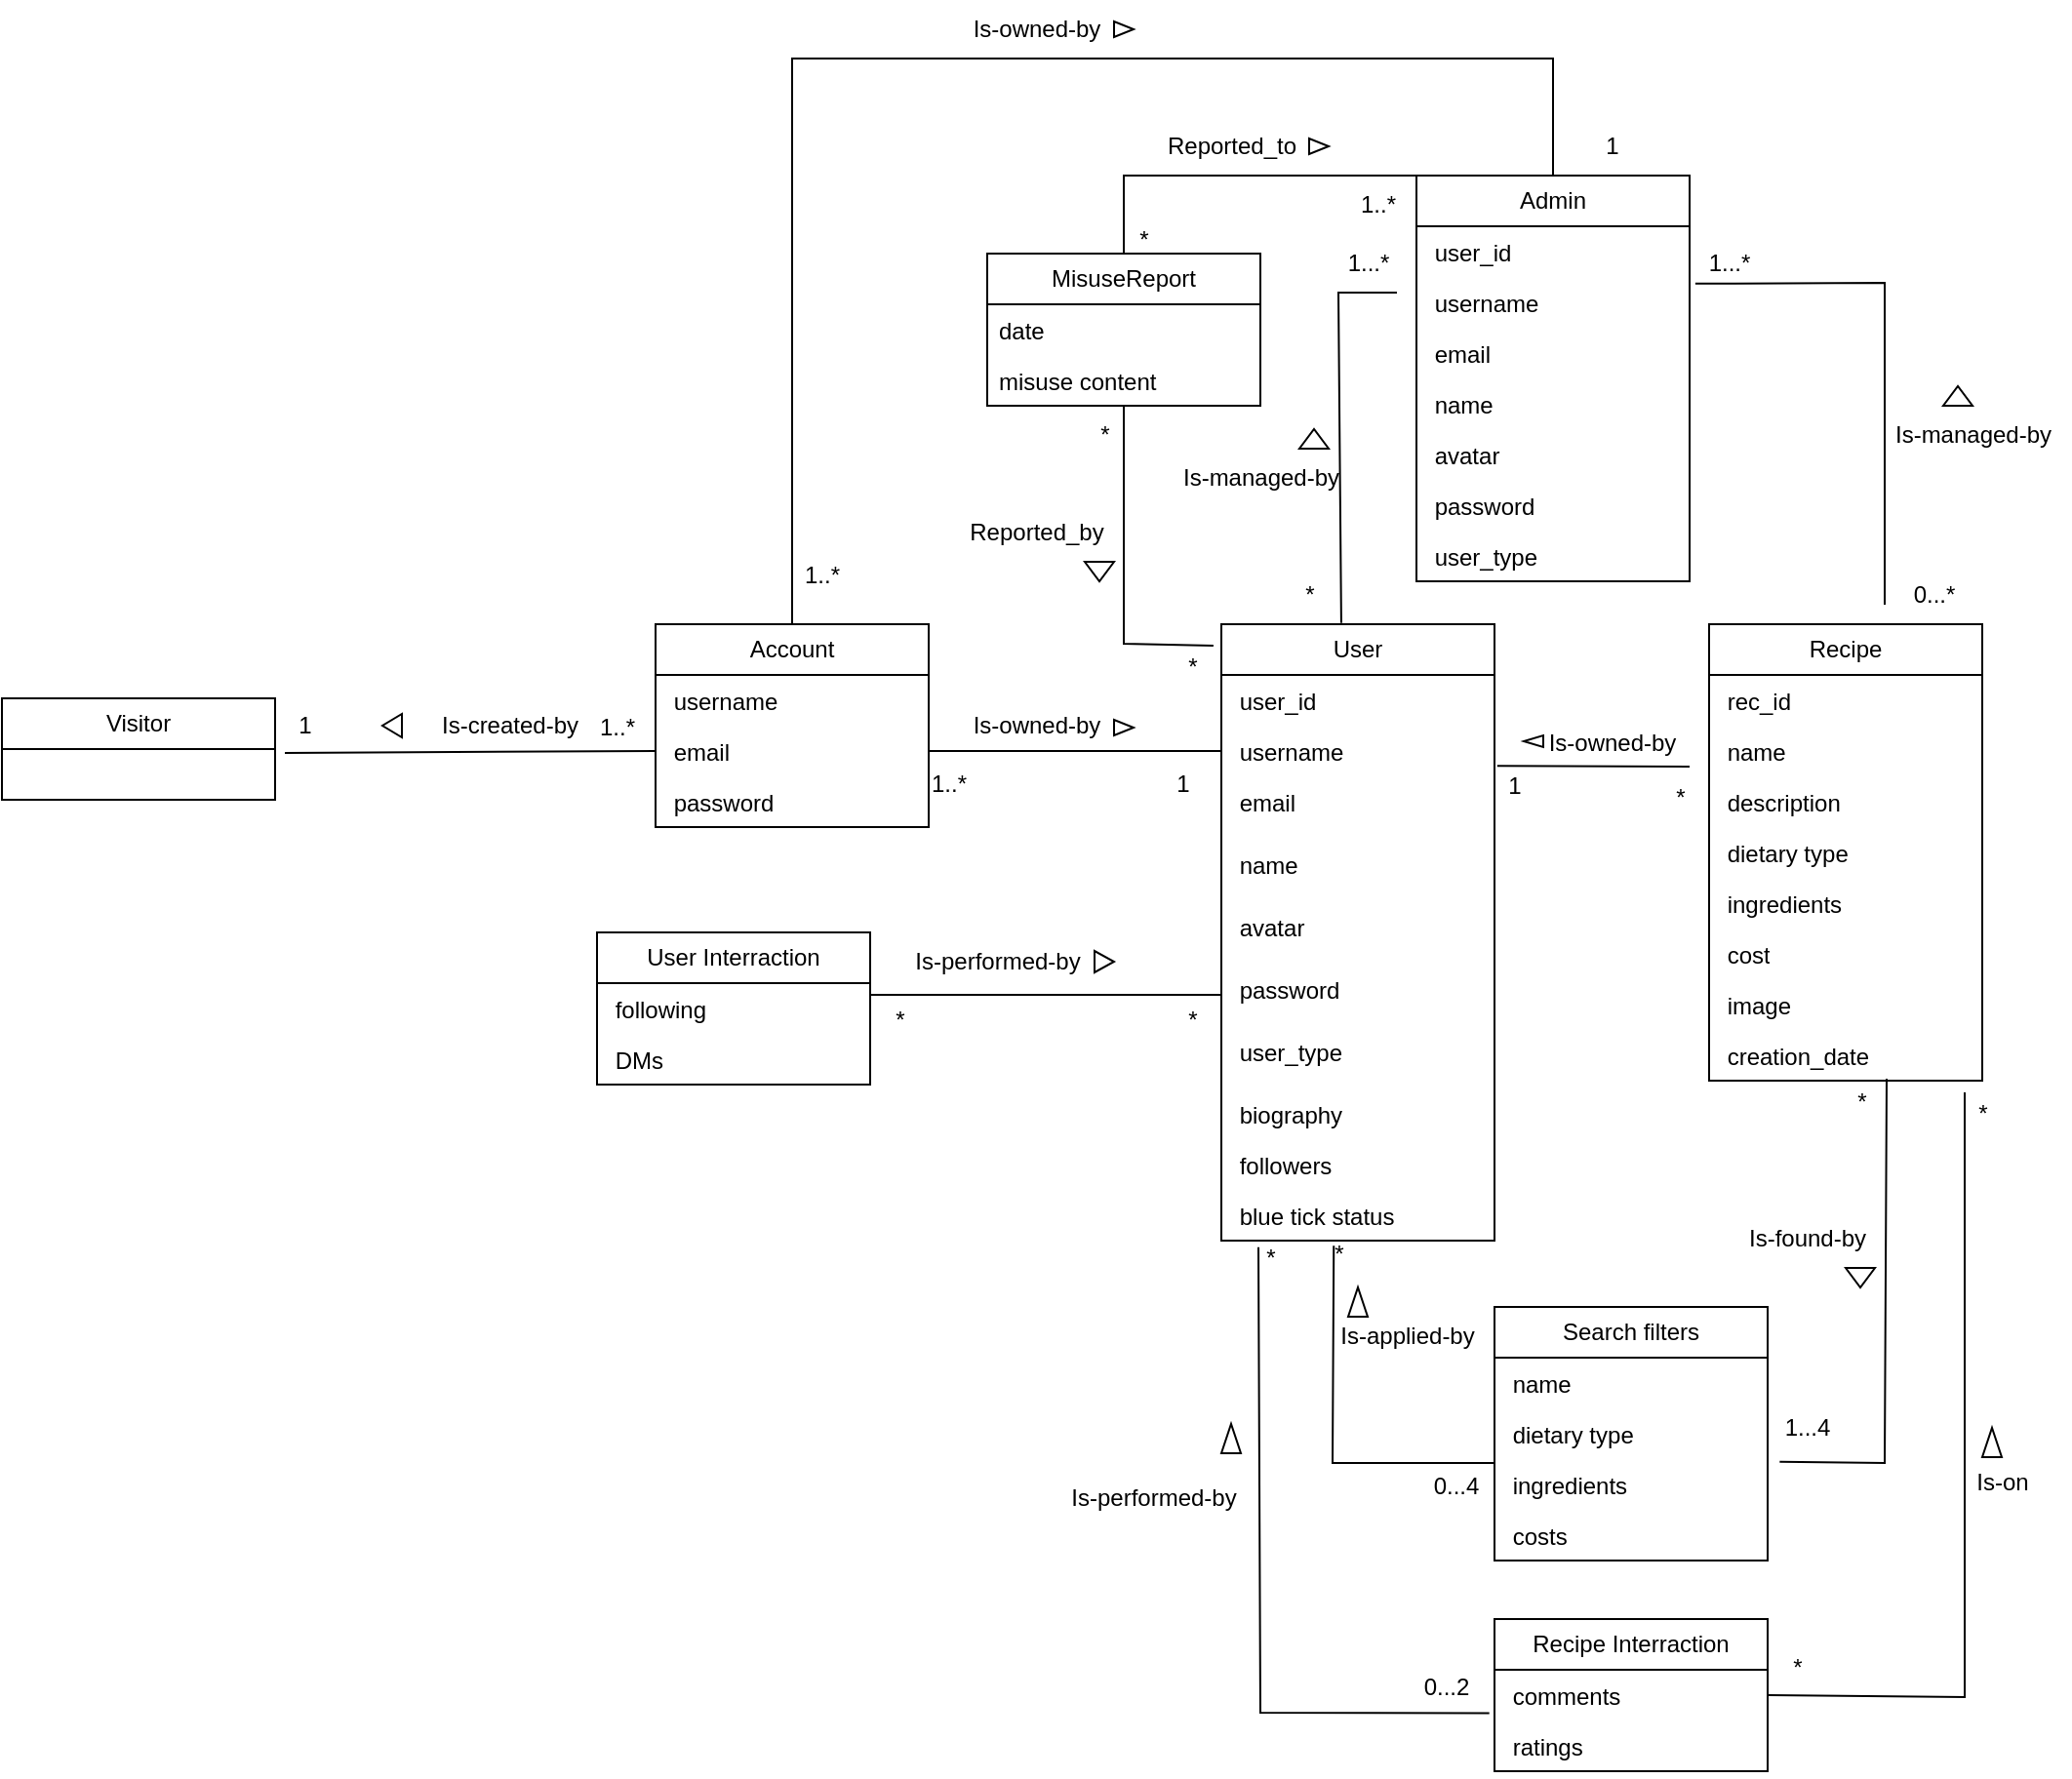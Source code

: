 <mxfile version="22.1.11" type="google">
  <diagram name="Sayfa -1" id="hyLO2DmeNDRgx9ey1IWl">
    <mxGraphModel grid="1" page="1" gridSize="10" guides="1" tooltips="1" connect="1" arrows="1" fold="1" pageScale="1" pageWidth="827" pageHeight="1169" math="0" shadow="0">
      <root>
        <mxCell id="0" />
        <mxCell id="1" parent="0" />
        <mxCell id="w-RUWUxg6B33_gkkQk5O-5" value="Admin" style="swimlane;fontStyle=0;childLayout=stackLayout;horizontal=1;startSize=26;fillColor=none;horizontalStack=0;resizeParent=1;resizeParentMax=0;resizeLast=0;collapsible=1;marginBottom=0;whiteSpace=wrap;html=1;" vertex="1" parent="1">
          <mxGeometry x="280" y="-140" width="140" height="208" as="geometry" />
        </mxCell>
        <mxCell id="w-RUWUxg6B33_gkkQk5O-6" value="&amp;nbsp;user_id" style="text;strokeColor=none;fillColor=none;align=left;verticalAlign=top;spacingLeft=4;spacingRight=4;overflow=hidden;rotatable=0;points=[[0,0.5],[1,0.5]];portConstraint=eastwest;whiteSpace=wrap;html=1;" vertex="1" parent="w-RUWUxg6B33_gkkQk5O-5">
          <mxGeometry y="26" width="140" height="26" as="geometry" />
        </mxCell>
        <mxCell id="w-RUWUxg6B33_gkkQk5O-7" value="&amp;nbsp;username" style="text;strokeColor=none;fillColor=none;align=left;verticalAlign=top;spacingLeft=4;spacingRight=4;overflow=hidden;rotatable=0;points=[[0,0.5],[1,0.5]];portConstraint=eastwest;whiteSpace=wrap;html=1;" vertex="1" parent="w-RUWUxg6B33_gkkQk5O-5">
          <mxGeometry y="52" width="140" height="26" as="geometry" />
        </mxCell>
        <mxCell id="w-RUWUxg6B33_gkkQk5O-8" value="&amp;nbsp;email" style="text;strokeColor=none;fillColor=none;align=left;verticalAlign=top;spacingLeft=4;spacingRight=4;overflow=hidden;rotatable=0;points=[[0,0.5],[1,0.5]];portConstraint=eastwest;whiteSpace=wrap;html=1;" vertex="1" parent="w-RUWUxg6B33_gkkQk5O-5">
          <mxGeometry y="78" width="140" height="26" as="geometry" />
        </mxCell>
        <mxCell id="w-RUWUxg6B33_gkkQk5O-103" value="&amp;nbsp;name" style="text;strokeColor=none;fillColor=none;align=left;verticalAlign=top;spacingLeft=4;spacingRight=4;overflow=hidden;rotatable=0;points=[[0,0.5],[1,0.5]];portConstraint=eastwest;whiteSpace=wrap;html=1;" vertex="1" parent="w-RUWUxg6B33_gkkQk5O-5">
          <mxGeometry y="104" width="140" height="26" as="geometry" />
        </mxCell>
        <mxCell id="w-RUWUxg6B33_gkkQk5O-104" value="&amp;nbsp;avatar" style="text;strokeColor=none;fillColor=none;align=left;verticalAlign=top;spacingLeft=4;spacingRight=4;overflow=hidden;rotatable=0;points=[[0,0.5],[1,0.5]];portConstraint=eastwest;whiteSpace=wrap;html=1;" vertex="1" parent="w-RUWUxg6B33_gkkQk5O-5">
          <mxGeometry y="130" width="140" height="26" as="geometry" />
        </mxCell>
        <mxCell id="w-RUWUxg6B33_gkkQk5O-105" value="&amp;nbsp;password" style="text;strokeColor=none;fillColor=none;align=left;verticalAlign=top;spacingLeft=4;spacingRight=4;overflow=hidden;rotatable=0;points=[[0,0.5],[1,0.5]];portConstraint=eastwest;whiteSpace=wrap;html=1;" vertex="1" parent="w-RUWUxg6B33_gkkQk5O-5">
          <mxGeometry y="156" width="140" height="26" as="geometry" />
        </mxCell>
        <mxCell id="w-RUWUxg6B33_gkkQk5O-106" value="&amp;nbsp;user_type" style="text;strokeColor=none;fillColor=none;align=left;verticalAlign=top;spacingLeft=4;spacingRight=4;overflow=hidden;rotatable=0;points=[[0,0.5],[1,0.5]];portConstraint=eastwest;whiteSpace=wrap;html=1;" vertex="1" parent="w-RUWUxg6B33_gkkQk5O-5">
          <mxGeometry y="182" width="140" height="26" as="geometry" />
        </mxCell>
        <mxCell id="w-RUWUxg6B33_gkkQk5O-12" value="Recipe" style="swimlane;fontStyle=0;childLayout=stackLayout;horizontal=1;startSize=26;fillColor=none;horizontalStack=0;resizeParent=1;resizeParentMax=0;resizeLast=0;collapsible=1;marginBottom=0;whiteSpace=wrap;html=1;" vertex="1" parent="1">
          <mxGeometry x="430" y="90" width="140" height="234" as="geometry" />
        </mxCell>
        <mxCell id="w-RUWUxg6B33_gkkQk5O-13" value="&amp;nbsp;rec_id" style="text;strokeColor=none;fillColor=none;align=left;verticalAlign=top;spacingLeft=4;spacingRight=4;overflow=hidden;rotatable=0;points=[[0,0.5],[1,0.5]];portConstraint=eastwest;whiteSpace=wrap;html=1;" vertex="1" parent="w-RUWUxg6B33_gkkQk5O-12">
          <mxGeometry y="26" width="140" height="26" as="geometry" />
        </mxCell>
        <mxCell id="w-RUWUxg6B33_gkkQk5O-15" value="&amp;nbsp;name" style="text;strokeColor=none;fillColor=none;align=left;verticalAlign=top;spacingLeft=4;spacingRight=4;overflow=hidden;rotatable=0;points=[[0,0.5],[1,0.5]];portConstraint=eastwest;whiteSpace=wrap;html=1;" vertex="1" parent="w-RUWUxg6B33_gkkQk5O-12">
          <mxGeometry y="52" width="140" height="26" as="geometry" />
        </mxCell>
        <mxCell id="w-RUWUxg6B33_gkkQk5O-97" value="&amp;nbsp;description" style="text;strokeColor=none;fillColor=none;align=left;verticalAlign=top;spacingLeft=4;spacingRight=4;overflow=hidden;rotatable=0;points=[[0,0.5],[1,0.5]];portConstraint=eastwest;whiteSpace=wrap;html=1;" vertex="1" parent="w-RUWUxg6B33_gkkQk5O-12">
          <mxGeometry y="78" width="140" height="26" as="geometry" />
        </mxCell>
        <mxCell id="w-RUWUxg6B33_gkkQk5O-98" value="&amp;nbsp;dietary type" style="text;strokeColor=none;fillColor=none;align=left;verticalAlign=top;spacingLeft=4;spacingRight=4;overflow=hidden;rotatable=0;points=[[0,0.5],[1,0.5]];portConstraint=eastwest;whiteSpace=wrap;html=1;" vertex="1" parent="w-RUWUxg6B33_gkkQk5O-12">
          <mxGeometry y="104" width="140" height="26" as="geometry" />
        </mxCell>
        <mxCell id="w-RUWUxg6B33_gkkQk5O-99" value="&amp;nbsp;ingredients" style="text;strokeColor=none;fillColor=none;align=left;verticalAlign=top;spacingLeft=4;spacingRight=4;overflow=hidden;rotatable=0;points=[[0,0.5],[1,0.5]];portConstraint=eastwest;whiteSpace=wrap;html=1;" vertex="1" parent="w-RUWUxg6B33_gkkQk5O-12">
          <mxGeometry y="130" width="140" height="26" as="geometry" />
        </mxCell>
        <mxCell id="w-RUWUxg6B33_gkkQk5O-109" value="&amp;nbsp;cost" style="text;strokeColor=none;fillColor=none;align=left;verticalAlign=top;spacingLeft=4;spacingRight=4;overflow=hidden;rotatable=0;points=[[0,0.5],[1,0.5]];portConstraint=eastwest;whiteSpace=wrap;html=1;" vertex="1" parent="w-RUWUxg6B33_gkkQk5O-12">
          <mxGeometry y="156" width="140" height="26" as="geometry" />
        </mxCell>
        <mxCell id="w-RUWUxg6B33_gkkQk5O-195" value="&amp;nbsp;image" style="text;strokeColor=none;fillColor=none;align=left;verticalAlign=top;spacingLeft=4;spacingRight=4;overflow=hidden;rotatable=0;points=[[0,0.5],[1,0.5]];portConstraint=eastwest;whiteSpace=wrap;html=1;" vertex="1" parent="w-RUWUxg6B33_gkkQk5O-12">
          <mxGeometry y="182" width="140" height="26" as="geometry" />
        </mxCell>
        <mxCell id="w-RUWUxg6B33_gkkQk5O-196" value="&amp;nbsp;creation_date" style="text;strokeColor=none;fillColor=none;align=left;verticalAlign=top;spacingLeft=4;spacingRight=4;overflow=hidden;rotatable=0;points=[[0,0.5],[1,0.5]];portConstraint=eastwest;whiteSpace=wrap;html=1;" vertex="1" parent="w-RUWUxg6B33_gkkQk5O-12">
          <mxGeometry y="208" width="140" height="26" as="geometry" />
        </mxCell>
        <mxCell id="w-RUWUxg6B33_gkkQk5O-16" value="Account" style="swimlane;fontStyle=0;childLayout=stackLayout;horizontal=1;startSize=26;fillColor=none;horizontalStack=0;resizeParent=1;resizeParentMax=0;resizeLast=0;collapsible=1;marginBottom=0;whiteSpace=wrap;html=1;" vertex="1" parent="1">
          <mxGeometry x="-110" y="90" width="140" height="104" as="geometry" />
        </mxCell>
        <mxCell id="w-RUWUxg6B33_gkkQk5O-17" value="&amp;nbsp;username" style="text;strokeColor=none;fillColor=none;align=left;verticalAlign=top;spacingLeft=4;spacingRight=4;overflow=hidden;rotatable=0;points=[[0,0.5],[1,0.5]];portConstraint=eastwest;whiteSpace=wrap;html=1;" vertex="1" parent="w-RUWUxg6B33_gkkQk5O-16">
          <mxGeometry y="26" width="140" height="26" as="geometry" />
        </mxCell>
        <mxCell id="w-RUWUxg6B33_gkkQk5O-18" value="&amp;nbsp;email" style="text;strokeColor=none;fillColor=none;align=left;verticalAlign=top;spacingLeft=4;spacingRight=4;overflow=hidden;rotatable=0;points=[[0,0.5],[1,0.5]];portConstraint=eastwest;whiteSpace=wrap;html=1;" vertex="1" parent="w-RUWUxg6B33_gkkQk5O-16">
          <mxGeometry y="52" width="140" height="26" as="geometry" />
        </mxCell>
        <mxCell id="w-RUWUxg6B33_gkkQk5O-19" value="&amp;nbsp;password" style="text;strokeColor=none;fillColor=none;align=left;verticalAlign=top;spacingLeft=4;spacingRight=4;overflow=hidden;rotatable=0;points=[[0,0.5],[1,0.5]];portConstraint=eastwest;whiteSpace=wrap;html=1;" vertex="1" parent="w-RUWUxg6B33_gkkQk5O-16">
          <mxGeometry y="78" width="140" height="26" as="geometry" />
        </mxCell>
        <mxCell id="w-RUWUxg6B33_gkkQk5O-20" value="User" style="swimlane;fontStyle=0;childLayout=stackLayout;horizontal=1;startSize=26;fillColor=none;horizontalStack=0;resizeParent=1;resizeParentMax=0;resizeLast=0;collapsible=1;marginBottom=0;whiteSpace=wrap;html=1;" vertex="1" parent="1">
          <mxGeometry x="180" y="90" width="140" height="316" as="geometry" />
        </mxCell>
        <mxCell id="w-RUWUxg6B33_gkkQk5O-21" value="&amp;nbsp;user_id" style="text;strokeColor=none;fillColor=none;align=left;verticalAlign=top;spacingLeft=4;spacingRight=4;overflow=hidden;rotatable=0;points=[[0,0.5],[1,0.5]];portConstraint=eastwest;whiteSpace=wrap;html=1;" vertex="1" parent="w-RUWUxg6B33_gkkQk5O-20">
          <mxGeometry y="26" width="140" height="26" as="geometry" />
        </mxCell>
        <mxCell id="w-RUWUxg6B33_gkkQk5O-22" value="&amp;nbsp;username" style="text;strokeColor=none;fillColor=none;align=left;verticalAlign=top;spacingLeft=4;spacingRight=4;overflow=hidden;rotatable=0;points=[[0,0.5],[1,0.5]];portConstraint=eastwest;whiteSpace=wrap;html=1;" vertex="1" parent="w-RUWUxg6B33_gkkQk5O-20">
          <mxGeometry y="52" width="140" height="26" as="geometry" />
        </mxCell>
        <mxCell id="w-RUWUxg6B33_gkkQk5O-23" value="&amp;nbsp;email" style="text;strokeColor=none;fillColor=none;align=left;verticalAlign=top;spacingLeft=4;spacingRight=4;overflow=hidden;rotatable=0;points=[[0,0.5],[1,0.5]];portConstraint=eastwest;whiteSpace=wrap;html=1;" vertex="1" parent="w-RUWUxg6B33_gkkQk5O-20">
          <mxGeometry y="78" width="140" height="32" as="geometry" />
        </mxCell>
        <mxCell id="w-RUWUxg6B33_gkkQk5O-93" value="&amp;nbsp;name" style="text;strokeColor=none;fillColor=none;align=left;verticalAlign=top;spacingLeft=4;spacingRight=4;overflow=hidden;rotatable=0;points=[[0,0.5],[1,0.5]];portConstraint=eastwest;whiteSpace=wrap;html=1;" vertex="1" parent="w-RUWUxg6B33_gkkQk5O-20">
          <mxGeometry y="110" width="140" height="32" as="geometry" />
        </mxCell>
        <mxCell id="w-RUWUxg6B33_gkkQk5O-95" value="&amp;nbsp;avatar" style="text;strokeColor=none;fillColor=none;align=left;verticalAlign=top;spacingLeft=4;spacingRight=4;overflow=hidden;rotatable=0;points=[[0,0.5],[1,0.5]];portConstraint=eastwest;whiteSpace=wrap;html=1;" vertex="1" parent="w-RUWUxg6B33_gkkQk5O-20">
          <mxGeometry y="142" width="140" height="32" as="geometry" />
        </mxCell>
        <mxCell id="w-RUWUxg6B33_gkkQk5O-94" value="&amp;nbsp;password" style="text;strokeColor=none;fillColor=none;align=left;verticalAlign=top;spacingLeft=4;spacingRight=4;overflow=hidden;rotatable=0;points=[[0,0.5],[1,0.5]];portConstraint=eastwest;whiteSpace=wrap;html=1;" vertex="1" parent="w-RUWUxg6B33_gkkQk5O-20">
          <mxGeometry y="174" width="140" height="32" as="geometry" />
        </mxCell>
        <mxCell id="w-RUWUxg6B33_gkkQk5O-100" value="&amp;nbsp;user_type" style="text;strokeColor=none;fillColor=none;align=left;verticalAlign=top;spacingLeft=4;spacingRight=4;overflow=hidden;rotatable=0;points=[[0,0.5],[1,0.5]];portConstraint=eastwest;whiteSpace=wrap;html=1;" vertex="1" parent="w-RUWUxg6B33_gkkQk5O-20">
          <mxGeometry y="206" width="140" height="32" as="geometry" />
        </mxCell>
        <mxCell id="w-RUWUxg6B33_gkkQk5O-107" value="&amp;nbsp;biography" style="text;strokeColor=none;fillColor=none;align=left;verticalAlign=top;spacingLeft=4;spacingRight=4;overflow=hidden;rotatable=0;points=[[0,0.5],[1,0.5]];portConstraint=eastwest;whiteSpace=wrap;html=1;" vertex="1" parent="w-RUWUxg6B33_gkkQk5O-20">
          <mxGeometry y="238" width="140" height="26" as="geometry" />
        </mxCell>
        <mxCell id="w-RUWUxg6B33_gkkQk5O-108" value="&amp;nbsp;followers" style="text;strokeColor=none;fillColor=none;align=left;verticalAlign=top;spacingLeft=4;spacingRight=4;overflow=hidden;rotatable=0;points=[[0,0.5],[1,0.5]];portConstraint=eastwest;whiteSpace=wrap;html=1;" vertex="1" parent="w-RUWUxg6B33_gkkQk5O-20">
          <mxGeometry y="264" width="140" height="26" as="geometry" />
        </mxCell>
        <mxCell id="h_E9dW97iRScugKzDmn5-24" value="&amp;nbsp;blue tick status" style="text;strokeColor=none;fillColor=none;align=left;verticalAlign=top;spacingLeft=4;spacingRight=4;overflow=hidden;rotatable=0;points=[[0,0.5],[1,0.5]];portConstraint=eastwest;whiteSpace=wrap;html=1;" vertex="1" parent="w-RUWUxg6B33_gkkQk5O-20">
          <mxGeometry y="290" width="140" height="26" as="geometry" />
        </mxCell>
        <mxCell id="w-RUWUxg6B33_gkkQk5O-24" value="Visitor" style="swimlane;fontStyle=0;childLayout=stackLayout;horizontal=1;startSize=26;fillColor=none;horizontalStack=0;resizeParent=1;resizeParentMax=0;resizeLast=0;collapsible=1;marginBottom=0;whiteSpace=wrap;html=1;" vertex="1" parent="1">
          <mxGeometry x="-445" y="128" width="140" height="52" as="geometry" />
        </mxCell>
        <mxCell id="w-RUWUxg6B33_gkkQk5O-33" value="" style="endArrow=none;html=1;rounded=0;exitX=1;exitY=0.5;exitDx=0;exitDy=0;entryX=0;entryY=0.5;entryDx=0;entryDy=0;" edge="1" parent="1" target="w-RUWUxg6B33_gkkQk5O-18">
          <mxGeometry width="50" height="50" relative="1" as="geometry">
            <mxPoint x="-300" y="156" as="sourcePoint" />
            <mxPoint x="440" y="220" as="targetPoint" />
          </mxGeometry>
        </mxCell>
        <mxCell id="w-RUWUxg6B33_gkkQk5O-38" value="" style="endArrow=none;html=1;rounded=0;entryX=0.439;entryY=-0.002;entryDx=0;entryDy=0;entryPerimeter=0;" edge="1" parent="1" target="w-RUWUxg6B33_gkkQk5O-20">
          <mxGeometry width="50" height="50" relative="1" as="geometry">
            <mxPoint x="270" y="-80" as="sourcePoint" />
            <mxPoint x="440" y="100" as="targetPoint" />
            <Array as="points">
              <mxPoint x="240" y="-80" />
            </Array>
          </mxGeometry>
        </mxCell>
        <mxCell id="w-RUWUxg6B33_gkkQk5O-39" value="" style="endArrow=none;html=1;rounded=0;exitX=1.021;exitY=0.131;exitDx=0;exitDy=0;exitPerimeter=0;" edge="1" parent="1" source="w-RUWUxg6B33_gkkQk5O-7">
          <mxGeometry width="50" height="50" relative="1" as="geometry">
            <mxPoint x="390" y="150" as="sourcePoint" />
            <mxPoint x="520" y="80" as="targetPoint" />
            <Array as="points">
              <mxPoint x="520" y="-85" />
            </Array>
          </mxGeometry>
        </mxCell>
        <mxCell id="w-RUWUxg6B33_gkkQk5O-40" value="Is-managed-by" style="text;html=1;align=center;verticalAlign=middle;resizable=0;points=[];autosize=1;strokeColor=none;fillColor=none;" vertex="1" parent="1">
          <mxGeometry x="150" width="100" height="30" as="geometry" />
        </mxCell>
        <mxCell id="w-RUWUxg6B33_gkkQk5O-50" value="Is-created-by" style="text;html=1;align=center;verticalAlign=middle;resizable=0;points=[];autosize=1;strokeColor=none;fillColor=none;" vertex="1" parent="1">
          <mxGeometry x="-230" y="127" width="90" height="30" as="geometry" />
        </mxCell>
        <mxCell id="w-RUWUxg6B33_gkkQk5O-51" value="" style="endArrow=none;html=1;rounded=0;exitX=1;exitY=0.5;exitDx=0;exitDy=0;entryX=0;entryY=0.5;entryDx=0;entryDy=0;" edge="1" parent="1" source="w-RUWUxg6B33_gkkQk5O-18" target="w-RUWUxg6B33_gkkQk5O-22">
          <mxGeometry width="50" height="50" relative="1" as="geometry">
            <mxPoint x="110" y="150" as="sourcePoint" />
            <mxPoint x="160" y="100" as="targetPoint" />
          </mxGeometry>
        </mxCell>
        <mxCell id="w-RUWUxg6B33_gkkQk5O-84" value="" style="html=1;shadow=0;dashed=0;align=center;verticalAlign=middle;shape=mxgraph.arrows2.arrow;dy=0.6;dx=40;notch=0;" vertex="1" parent="1">
          <mxGeometry x="115" y="257.5" width="10" height="11" as="geometry" />
        </mxCell>
        <mxCell id="w-RUWUxg6B33_gkkQk5O-88" value="" style="endArrow=none;html=1;rounded=0;entryX=0.5;entryY=0;entryDx=0;entryDy=0;exitX=0.5;exitY=0;exitDx=0;exitDy=0;" edge="1" parent="1" source="w-RUWUxg6B33_gkkQk5O-16" target="w-RUWUxg6B33_gkkQk5O-5">
          <mxGeometry width="50" height="50" relative="1" as="geometry">
            <mxPoint x="110" y="50" as="sourcePoint" />
            <mxPoint x="160" as="targetPoint" />
            <Array as="points">
              <mxPoint x="-40" y="-200" />
              <mxPoint x="350" y="-200" />
            </Array>
          </mxGeometry>
        </mxCell>
        <mxCell id="w-RUWUxg6B33_gkkQk5O-114" value="Search filters" style="swimlane;fontStyle=0;childLayout=stackLayout;horizontal=1;startSize=26;fillColor=none;horizontalStack=0;resizeParent=1;resizeParentMax=0;resizeLast=0;collapsible=1;marginBottom=0;whiteSpace=wrap;html=1;" vertex="1" parent="1">
          <mxGeometry x="320" y="440" width="140" height="130" as="geometry" />
        </mxCell>
        <mxCell id="w-RUWUxg6B33_gkkQk5O-115" value="&amp;nbsp;name" style="text;strokeColor=none;fillColor=none;align=left;verticalAlign=top;spacingLeft=4;spacingRight=4;overflow=hidden;rotatable=0;points=[[0,0.5],[1,0.5]];portConstraint=eastwest;whiteSpace=wrap;html=1;" vertex="1" parent="w-RUWUxg6B33_gkkQk5O-114">
          <mxGeometry y="26" width="140" height="26" as="geometry" />
        </mxCell>
        <mxCell id="w-RUWUxg6B33_gkkQk5O-116" value="&amp;nbsp;dietary type" style="text;strokeColor=none;fillColor=none;align=left;verticalAlign=top;spacingLeft=4;spacingRight=4;overflow=hidden;rotatable=0;points=[[0,0.5],[1,0.5]];portConstraint=eastwest;whiteSpace=wrap;html=1;" vertex="1" parent="w-RUWUxg6B33_gkkQk5O-114">
          <mxGeometry y="52" width="140" height="26" as="geometry" />
        </mxCell>
        <mxCell id="w-RUWUxg6B33_gkkQk5O-117" value="&amp;nbsp;ingredients" style="text;strokeColor=none;fillColor=none;align=left;verticalAlign=top;spacingLeft=4;spacingRight=4;overflow=hidden;rotatable=0;points=[[0,0.5],[1,0.5]];portConstraint=eastwest;whiteSpace=wrap;html=1;" vertex="1" parent="w-RUWUxg6B33_gkkQk5O-114">
          <mxGeometry y="78" width="140" height="26" as="geometry" />
        </mxCell>
        <mxCell id="w-RUWUxg6B33_gkkQk5O-118" value="&amp;nbsp;costs" style="text;strokeColor=none;fillColor=none;align=left;verticalAlign=top;spacingLeft=4;spacingRight=4;overflow=hidden;rotatable=0;points=[[0,0.5],[1,0.5]];portConstraint=eastwest;whiteSpace=wrap;html=1;" vertex="1" parent="w-RUWUxg6B33_gkkQk5O-114">
          <mxGeometry y="104" width="140" height="26" as="geometry" />
        </mxCell>
        <mxCell id="w-RUWUxg6B33_gkkQk5O-119" value="Recipe Interraction" style="swimlane;fontStyle=0;childLayout=stackLayout;horizontal=1;startSize=26;fillColor=none;horizontalStack=0;resizeParent=1;resizeParentMax=0;resizeLast=0;collapsible=1;marginBottom=0;whiteSpace=wrap;html=1;" vertex="1" parent="1">
          <mxGeometry x="320" y="600" width="140" height="78" as="geometry" />
        </mxCell>
        <mxCell id="w-RUWUxg6B33_gkkQk5O-120" value="&amp;nbsp;comments" style="text;strokeColor=none;fillColor=none;align=left;verticalAlign=top;spacingLeft=4;spacingRight=4;overflow=hidden;rotatable=0;points=[[0,0.5],[1,0.5]];portConstraint=eastwest;whiteSpace=wrap;html=1;" vertex="1" parent="w-RUWUxg6B33_gkkQk5O-119">
          <mxGeometry y="26" width="140" height="26" as="geometry" />
        </mxCell>
        <mxCell id="w-RUWUxg6B33_gkkQk5O-121" value="&amp;nbsp;ratings" style="text;strokeColor=none;fillColor=none;align=left;verticalAlign=top;spacingLeft=4;spacingRight=4;overflow=hidden;rotatable=0;points=[[0,0.5],[1,0.5]];portConstraint=eastwest;whiteSpace=wrap;html=1;" vertex="1" parent="w-RUWUxg6B33_gkkQk5O-119">
          <mxGeometry y="52" width="140" height="26" as="geometry" />
        </mxCell>
        <mxCell id="w-RUWUxg6B33_gkkQk5O-123" value="" style="endArrow=none;html=1;rounded=0;entryX=0.254;entryY=0.955;entryDx=0;entryDy=0;entryPerimeter=0;exitX=0;exitY=0.077;exitDx=0;exitDy=0;exitPerimeter=0;" edge="1" parent="1" source="w-RUWUxg6B33_gkkQk5O-117">
          <mxGeometry width="50" height="50" relative="1" as="geometry">
            <mxPoint x="110" y="450" as="sourcePoint" />
            <mxPoint x="237.62" y="408.65" as="targetPoint" />
            <Array as="points">
              <mxPoint x="237" y="520" />
            </Array>
          </mxGeometry>
        </mxCell>
        <mxCell id="w-RUWUxg6B33_gkkQk5O-126" value="" style="endArrow=none;html=1;rounded=0;exitX=1.044;exitY=0.054;exitDx=0;exitDy=0;exitPerimeter=0;entryX=0.65;entryY=0.962;entryDx=0;entryDy=0;entryPerimeter=0;" edge="1" parent="1" source="w-RUWUxg6B33_gkkQk5O-117" target="w-RUWUxg6B33_gkkQk5O-196">
          <mxGeometry width="50" height="50" relative="1" as="geometry">
            <mxPoint x="110" y="450" as="sourcePoint" />
            <mxPoint x="520" y="350" as="targetPoint" />
            <Array as="points">
              <mxPoint x="520" y="520" />
            </Array>
          </mxGeometry>
        </mxCell>
        <mxCell id="w-RUWUxg6B33_gkkQk5O-130" value="" style="endArrow=none;html=1;rounded=0;entryX=0.3;entryY=0.978;entryDx=0;entryDy=0;entryPerimeter=0;exitX=-0.019;exitY=0.854;exitDx=0;exitDy=0;exitPerimeter=0;" edge="1" parent="1" source="w-RUWUxg6B33_gkkQk5O-120">
          <mxGeometry width="50" height="50" relative="1" as="geometry">
            <mxPoint x="110" y="450" as="sourcePoint" />
            <mxPoint x="199" y="409.34" as="targetPoint" />
            <Array as="points">
              <mxPoint x="200" y="648" />
            </Array>
          </mxGeometry>
        </mxCell>
        <mxCell id="w-RUWUxg6B33_gkkQk5O-133" value="" style="endArrow=none;html=1;rounded=0;exitX=1;exitY=0.5;exitDx=0;exitDy=0;" edge="1" parent="1" source="w-RUWUxg6B33_gkkQk5O-120">
          <mxGeometry width="50" height="50" relative="1" as="geometry">
            <mxPoint x="110" y="450" as="sourcePoint" />
            <mxPoint x="561" y="330" as="targetPoint" />
            <Array as="points">
              <mxPoint x="561" y="640" />
            </Array>
          </mxGeometry>
        </mxCell>
        <mxCell id="w-RUWUxg6B33_gkkQk5O-136" value="User Interraction" style="swimlane;fontStyle=0;childLayout=stackLayout;horizontal=1;startSize=26;fillColor=none;horizontalStack=0;resizeParent=1;resizeParentMax=0;resizeLast=0;collapsible=1;marginBottom=0;whiteSpace=wrap;html=1;" vertex="1" parent="1">
          <mxGeometry x="-140" y="248" width="140" height="78" as="geometry" />
        </mxCell>
        <mxCell id="w-RUWUxg6B33_gkkQk5O-137" value="&amp;nbsp;following" style="text;strokeColor=none;fillColor=none;align=left;verticalAlign=top;spacingLeft=4;spacingRight=4;overflow=hidden;rotatable=0;points=[[0,0.5],[1,0.5]];portConstraint=eastwest;whiteSpace=wrap;html=1;" vertex="1" parent="w-RUWUxg6B33_gkkQk5O-136">
          <mxGeometry y="26" width="140" height="26" as="geometry" />
        </mxCell>
        <mxCell id="w-RUWUxg6B33_gkkQk5O-138" value="&amp;nbsp;DMs" style="text;strokeColor=none;fillColor=none;align=left;verticalAlign=top;spacingLeft=4;spacingRight=4;overflow=hidden;rotatable=0;points=[[0,0.5],[1,0.5]];portConstraint=eastwest;whiteSpace=wrap;html=1;" vertex="1" parent="w-RUWUxg6B33_gkkQk5O-136">
          <mxGeometry y="52" width="140" height="26" as="geometry" />
        </mxCell>
        <mxCell id="w-RUWUxg6B33_gkkQk5O-140" value="" style="endArrow=none;html=1;rounded=0;entryX=0;entryY=0.5;entryDx=0;entryDy=0;" edge="1" parent="1" target="w-RUWUxg6B33_gkkQk5O-94">
          <mxGeometry width="50" height="50" relative="1" as="geometry">
            <mxPoint y="280" as="sourcePoint" />
            <mxPoint x="160" y="300" as="targetPoint" />
            <Array as="points">
              <mxPoint x="44" y="280" />
            </Array>
          </mxGeometry>
        </mxCell>
        <mxCell id="w-RUWUxg6B33_gkkQk5O-141" value="Is-performed-by" style="text;html=1;align=center;verticalAlign=middle;resizable=0;points=[];autosize=1;strokeColor=none;fillColor=none;" vertex="1" parent="1">
          <mxGeometry x="10" y="248" width="110" height="30" as="geometry" />
        </mxCell>
        <mxCell id="w-RUWUxg6B33_gkkQk5O-156" value="*" style="text;html=1;align=center;verticalAlign=middle;resizable=0;points=[];autosize=1;strokeColor=none;fillColor=none;" vertex="1" parent="1">
          <mxGeometry x="150" y="278" width="30" height="30" as="geometry" />
        </mxCell>
        <mxCell id="w-RUWUxg6B33_gkkQk5O-158" value="1" style="text;html=1;align=center;verticalAlign=middle;resizable=0;points=[];autosize=1;strokeColor=none;fillColor=none;" vertex="1" parent="1">
          <mxGeometry x="-305" y="127" width="30" height="30" as="geometry" />
        </mxCell>
        <mxCell id="w-RUWUxg6B33_gkkQk5O-160" value="1..*" style="text;html=1;align=center;verticalAlign=middle;resizable=0;points=[];autosize=1;strokeColor=none;fillColor=none;" vertex="1" parent="1">
          <mxGeometry x="-150" y="128" width="40" height="30" as="geometry" />
        </mxCell>
        <mxCell id="w-RUWUxg6B33_gkkQk5O-161" value="1" style="text;html=1;align=center;verticalAlign=middle;resizable=0;points=[];autosize=1;strokeColor=none;fillColor=none;" vertex="1" parent="1">
          <mxGeometry x="365" y="-170" width="30" height="30" as="geometry" />
        </mxCell>
        <mxCell id="w-RUWUxg6B33_gkkQk5O-162" value="*" style="text;html=1;align=center;verticalAlign=middle;resizable=0;points=[];autosize=1;strokeColor=none;fillColor=none;" vertex="1" parent="1">
          <mxGeometry x="210" y="60" width="30" height="30" as="geometry" />
        </mxCell>
        <mxCell id="w-RUWUxg6B33_gkkQk5O-163" value="0...*" style="text;html=1;align=center;verticalAlign=middle;resizable=0;points=[];autosize=1;strokeColor=none;fillColor=none;" vertex="1" parent="1">
          <mxGeometry x="525" y="60" width="40" height="30" as="geometry" />
        </mxCell>
        <mxCell id="w-RUWUxg6B33_gkkQk5O-164" value="1..*" style="text;html=1;align=center;verticalAlign=middle;resizable=0;points=[];autosize=1;strokeColor=none;fillColor=none;" vertex="1" parent="1">
          <mxGeometry x="-45" y="50" width="40" height="30" as="geometry" />
        </mxCell>
        <mxCell id="w-RUWUxg6B33_gkkQk5O-165" value="1" style="text;html=1;align=center;verticalAlign=middle;resizable=0;points=[];autosize=1;strokeColor=none;fillColor=none;" vertex="1" parent="1">
          <mxGeometry x="145" y="157" width="30" height="30" as="geometry" />
        </mxCell>
        <mxCell id="w-RUWUxg6B33_gkkQk5O-166" value="1..*" style="text;html=1;align=center;verticalAlign=middle;resizable=0;points=[];autosize=1;strokeColor=none;fillColor=none;" vertex="1" parent="1">
          <mxGeometry x="20" y="157" width="40" height="30" as="geometry" />
        </mxCell>
        <mxCell id="w-RUWUxg6B33_gkkQk5O-167" value="*" style="text;html=1;align=center;verticalAlign=middle;resizable=0;points=[];autosize=1;strokeColor=none;fillColor=none;" vertex="1" parent="1">
          <mxGeometry y="278" width="30" height="30" as="geometry" />
        </mxCell>
        <mxCell id="w-RUWUxg6B33_gkkQk5O-170" value="0...2" style="text;html=1;align=center;verticalAlign=middle;resizable=0;points=[];autosize=1;strokeColor=none;fillColor=none;" vertex="1" parent="1">
          <mxGeometry x="270" y="620" width="50" height="30" as="geometry" />
        </mxCell>
        <mxCell id="w-RUWUxg6B33_gkkQk5O-171" value="*" style="text;html=1;align=center;verticalAlign=middle;resizable=0;points=[];autosize=1;strokeColor=none;fillColor=none;" vertex="1" parent="1">
          <mxGeometry x="460" y="610" width="30" height="30" as="geometry" />
        </mxCell>
        <mxCell id="w-RUWUxg6B33_gkkQk5O-172" value="*" style="text;html=1;align=center;verticalAlign=middle;resizable=0;points=[];autosize=1;strokeColor=none;fillColor=none;" vertex="1" parent="1">
          <mxGeometry x="555" y="326" width="30" height="30" as="geometry" />
        </mxCell>
        <mxCell id="w-RUWUxg6B33_gkkQk5O-173" value="1...4" style="text;html=1;align=center;verticalAlign=middle;resizable=0;points=[];autosize=1;strokeColor=none;fillColor=none;" vertex="1" parent="1">
          <mxGeometry x="455" y="487" width="50" height="30" as="geometry" />
        </mxCell>
        <mxCell id="w-RUWUxg6B33_gkkQk5O-174" value="*" style="text;html=1;align=center;verticalAlign=middle;resizable=0;points=[];autosize=1;strokeColor=none;fillColor=none;" vertex="1" parent="1">
          <mxGeometry x="492.5" y="320" width="30" height="30" as="geometry" />
        </mxCell>
        <mxCell id="w-RUWUxg6B33_gkkQk5O-177" value="1...*" style="text;html=1;align=center;verticalAlign=middle;resizable=0;points=[];autosize=1;strokeColor=none;fillColor=none;" vertex="1" parent="1">
          <mxGeometry x="235" y="-110" width="40" height="30" as="geometry" />
        </mxCell>
        <mxCell id="w-RUWUxg6B33_gkkQk5O-178" value="1...*" style="text;html=1;align=center;verticalAlign=middle;resizable=0;points=[];autosize=1;strokeColor=none;fillColor=none;" vertex="1" parent="1">
          <mxGeometry x="420" y="-110" width="40" height="30" as="geometry" />
        </mxCell>
        <mxCell id="w-RUWUxg6B33_gkkQk5O-179" value="0...4" style="text;html=1;align=center;verticalAlign=middle;resizable=0;points=[];autosize=1;strokeColor=none;fillColor=none;" vertex="1" parent="1">
          <mxGeometry x="275" y="517" width="50" height="30" as="geometry" />
        </mxCell>
        <mxCell id="w-RUWUxg6B33_gkkQk5O-187" value="" style="endArrow=none;html=1;rounded=0;exitX=1.01;exitY=0.792;exitDx=0;exitDy=0;exitPerimeter=0;" edge="1" parent="1" source="w-RUWUxg6B33_gkkQk5O-22">
          <mxGeometry width="50" height="50" relative="1" as="geometry">
            <mxPoint x="110" y="250" as="sourcePoint" />
            <mxPoint x="420" y="163" as="targetPoint" />
          </mxGeometry>
        </mxCell>
        <mxCell id="w-RUWUxg6B33_gkkQk5O-192" value="1" style="text;html=1;align=center;verticalAlign=middle;resizable=0;points=[];autosize=1;strokeColor=none;fillColor=none;" vertex="1" parent="1">
          <mxGeometry x="315" y="158" width="30" height="30" as="geometry" />
        </mxCell>
        <mxCell id="w-RUWUxg6B33_gkkQk5O-193" value="*" style="text;html=1;align=center;verticalAlign=middle;resizable=0;points=[];autosize=1;strokeColor=none;fillColor=none;" vertex="1" parent="1">
          <mxGeometry x="400" y="164" width="30" height="30" as="geometry" />
        </mxCell>
        <mxCell id="qtmnwBqrCJXkZVMpkvgt-2" value="" style="html=1;shadow=0;dashed=0;align=center;verticalAlign=middle;shape=mxgraph.arrows2.arrow;dy=0.6;dx=40;flipH=1;notch=0;" vertex="1" parent="1">
          <mxGeometry x="-250" y="136" width="10" height="12" as="geometry" />
        </mxCell>
        <mxCell id="qtmnwBqrCJXkZVMpkvgt-3" value="Is-owned-by" style="text;html=1;align=center;verticalAlign=middle;resizable=0;points=[];autosize=1;strokeColor=none;fillColor=none;" vertex="1" parent="1">
          <mxGeometry x="40" y="127" width="90" height="30" as="geometry" />
        </mxCell>
        <mxCell id="qtmnwBqrCJXkZVMpkvgt-4" value="" style="html=1;shadow=0;dashed=0;align=center;verticalAlign=middle;shape=mxgraph.arrows2.arrow;dy=0.6;dx=40;notch=0;" vertex="1" parent="1">
          <mxGeometry x="125" y="139" width="10" height="8" as="geometry" />
        </mxCell>
        <mxCell id="qtmnwBqrCJXkZVMpkvgt-5" value="Is-owned-by" style="text;html=1;align=center;verticalAlign=middle;resizable=0;points=[];autosize=1;strokeColor=none;fillColor=none;" vertex="1" parent="1">
          <mxGeometry x="335" y="136" width="90" height="30" as="geometry" />
        </mxCell>
        <mxCell id="qtmnwBqrCJXkZVMpkvgt-7" value="" style="html=1;shadow=0;dashed=0;align=center;verticalAlign=middle;shape=mxgraph.arrows2.arrow;dy=0.6;dx=40;flipH=1;notch=0;" vertex="1" parent="1">
          <mxGeometry x="335" y="147" width="10" height="6" as="geometry" />
        </mxCell>
        <mxCell id="qtmnwBqrCJXkZVMpkvgt-8" value="Is-owned-by" style="text;html=1;align=center;verticalAlign=middle;resizable=0;points=[];autosize=1;strokeColor=none;fillColor=none;" vertex="1" parent="1">
          <mxGeometry x="40" y="-230" width="90" height="30" as="geometry" />
        </mxCell>
        <mxCell id="qtmnwBqrCJXkZVMpkvgt-10" value="" style="html=1;shadow=0;dashed=0;align=center;verticalAlign=middle;shape=mxgraph.arrows2.arrow;dy=0.6;dx=40;notch=0;" vertex="1" parent="1">
          <mxGeometry x="125" y="-219" width="10" height="8" as="geometry" />
        </mxCell>
        <mxCell id="qtmnwBqrCJXkZVMpkvgt-11" value="" style="html=1;shadow=0;dashed=0;align=center;verticalAlign=middle;shape=mxgraph.arrows2.arrow;dy=0.6;dx=40;direction=north;notch=0;" vertex="1" parent="1">
          <mxGeometry x="220" y="-10" width="15" height="10" as="geometry" />
        </mxCell>
        <mxCell id="qtmnwBqrCJXkZVMpkvgt-12" value="" style="html=1;shadow=0;dashed=0;align=center;verticalAlign=middle;shape=mxgraph.arrows2.arrow;dy=0.6;dx=40;direction=north;notch=0;" vertex="1" parent="1">
          <mxGeometry x="550" y="-32" width="15" height="10" as="geometry" />
        </mxCell>
        <mxCell id="qtmnwBqrCJXkZVMpkvgt-13" value="Is-managed-by" style="text;html=1;align=center;verticalAlign=middle;resizable=0;points=[];autosize=1;strokeColor=none;fillColor=none;" vertex="1" parent="1">
          <mxGeometry x="515" y="-22" width="100" height="30" as="geometry" />
        </mxCell>
        <mxCell id="qtmnwBqrCJXkZVMpkvgt-14" value="Is-performed-by" style="text;html=1;align=center;verticalAlign=middle;resizable=0;points=[];autosize=1;strokeColor=none;fillColor=none;" vertex="1" parent="1">
          <mxGeometry x="90" y="523" width="110" height="30" as="geometry" />
        </mxCell>
        <mxCell id="qtmnwBqrCJXkZVMpkvgt-15" value="" style="html=1;shadow=0;dashed=0;align=center;verticalAlign=middle;shape=mxgraph.arrows2.arrow;dy=0.6;dx=40;direction=north;notch=0;" vertex="1" parent="1">
          <mxGeometry x="180" y="500" width="10" height="15" as="geometry" />
        </mxCell>
        <mxCell id="qtmnwBqrCJXkZVMpkvgt-16" value="" style="html=1;shadow=0;dashed=0;align=center;verticalAlign=middle;shape=mxgraph.arrows2.arrow;dy=0.6;dx=40;direction=north;notch=0;" vertex="1" parent="1">
          <mxGeometry x="570" y="502" width="10" height="15" as="geometry" />
        </mxCell>
        <mxCell id="qtmnwBqrCJXkZVMpkvgt-17" value="Is-on" style="text;html=1;align=center;verticalAlign=middle;resizable=0;points=[];autosize=1;strokeColor=none;fillColor=none;" vertex="1" parent="1">
          <mxGeometry x="555" y="515" width="50" height="30" as="geometry" />
        </mxCell>
        <mxCell id="qtmnwBqrCJXkZVMpkvgt-18" value="Is-found-by" style="text;html=1;align=center;verticalAlign=middle;resizable=0;points=[];autosize=1;strokeColor=none;fillColor=none;" vertex="1" parent="1">
          <mxGeometry x="440" y="390" width="80" height="30" as="geometry" />
        </mxCell>
        <mxCell id="qtmnwBqrCJXkZVMpkvgt-20" value="" style="html=1;shadow=0;dashed=0;align=center;verticalAlign=middle;shape=mxgraph.arrows2.arrow;dy=0.6;dx=40;direction=south;notch=0;" vertex="1" parent="1">
          <mxGeometry x="500" y="420" width="15" height="10" as="geometry" />
        </mxCell>
        <mxCell id="qtmnwBqrCJXkZVMpkvgt-22" value="" style="html=1;shadow=0;dashed=0;align=center;verticalAlign=middle;shape=mxgraph.arrows2.arrow;dy=0.6;dx=40;direction=north;notch=0;" vertex="1" parent="1">
          <mxGeometry x="245" y="430" width="10" height="15" as="geometry" />
        </mxCell>
        <mxCell id="qtmnwBqrCJXkZVMpkvgt-23" value="Is-applied-by" style="text;html=1;align=center;verticalAlign=middle;resizable=0;points=[];autosize=1;strokeColor=none;fillColor=none;" vertex="1" parent="1">
          <mxGeometry x="230" y="440" width="90" height="30" as="geometry" />
        </mxCell>
        <mxCell id="h_E9dW97iRScugKzDmn5-2" value="" style="endArrow=none;html=1;rounded=0;exitX=-0.029;exitY=0.035;exitDx=0;exitDy=0;exitPerimeter=0;" edge="1" parent="1" source="w-RUWUxg6B33_gkkQk5O-20" target="h_E9dW97iRScugKzDmn5-15">
          <mxGeometry width="50" height="50" relative="1" as="geometry">
            <mxPoint x="170" y="100" as="sourcePoint" />
            <mxPoint x="130" y="-44" as="targetPoint" />
            <Array as="points">
              <mxPoint x="130" y="100" />
            </Array>
          </mxGeometry>
        </mxCell>
        <mxCell id="h_E9dW97iRScugKzDmn5-3" value="" style="endArrow=none;html=1;rounded=0;exitX=0.5;exitY=0;exitDx=0;exitDy=0;entryX=0;entryY=0;entryDx=0;entryDy=0;" edge="1" parent="1" target="w-RUWUxg6B33_gkkQk5O-5">
          <mxGeometry width="50" height="50" relative="1" as="geometry">
            <mxPoint x="130" y="-100" as="sourcePoint" />
            <mxPoint x="250" y="130" as="targetPoint" />
            <Array as="points">
              <mxPoint x="130" y="-140" />
            </Array>
          </mxGeometry>
        </mxCell>
        <mxCell id="h_E9dW97iRScugKzDmn5-6" value="" style="html=1;shadow=0;dashed=0;align=center;verticalAlign=middle;shape=mxgraph.arrows2.arrow;dy=0.6;dx=40;notch=0;" vertex="1" parent="1">
          <mxGeometry x="225" y="-159" width="10" height="8" as="geometry" />
        </mxCell>
        <mxCell id="h_E9dW97iRScugKzDmn5-7" value="Reported_to" style="text;html=1;align=center;verticalAlign=middle;resizable=0;points=[];autosize=1;strokeColor=none;fillColor=none;" vertex="1" parent="1">
          <mxGeometry x="140" y="-170" width="90" height="30" as="geometry" />
        </mxCell>
        <mxCell id="h_E9dW97iRScugKzDmn5-8" value="" style="html=1;shadow=0;dashed=0;align=center;verticalAlign=middle;shape=mxgraph.arrows2.arrow;dy=0.6;dx=40;direction=south;notch=0;" vertex="1" parent="1">
          <mxGeometry x="110" y="58" width="15" height="10" as="geometry" />
        </mxCell>
        <mxCell id="h_E9dW97iRScugKzDmn5-9" value="Reported_by" style="text;html=1;align=center;verticalAlign=middle;resizable=0;points=[];autosize=1;strokeColor=none;fillColor=none;" vertex="1" parent="1">
          <mxGeometry x="40" y="28" width="90" height="30" as="geometry" />
        </mxCell>
        <mxCell id="h_E9dW97iRScugKzDmn5-13" value="MisuseReport" style="swimlane;fontStyle=0;childLayout=stackLayout;horizontal=1;startSize=26;fillColor=none;horizontalStack=0;resizeParent=1;resizeParentMax=0;resizeLast=0;collapsible=1;marginBottom=0;whiteSpace=wrap;html=1;" vertex="1" parent="1">
          <mxGeometry x="60" y="-100" width="140" height="78" as="geometry" />
        </mxCell>
        <mxCell id="h_E9dW97iRScugKzDmn5-14" value="date" style="text;strokeColor=none;fillColor=none;align=left;verticalAlign=top;spacingLeft=4;spacingRight=4;overflow=hidden;rotatable=0;points=[[0,0.5],[1,0.5]];portConstraint=eastwest;whiteSpace=wrap;html=1;" vertex="1" parent="h_E9dW97iRScugKzDmn5-13">
          <mxGeometry y="26" width="140" height="26" as="geometry" />
        </mxCell>
        <mxCell id="h_E9dW97iRScugKzDmn5-15" value="misuse content" style="text;strokeColor=none;fillColor=none;align=left;verticalAlign=top;spacingLeft=4;spacingRight=4;overflow=hidden;rotatable=0;points=[[0,0.5],[1,0.5]];portConstraint=eastwest;whiteSpace=wrap;html=1;" vertex="1" parent="h_E9dW97iRScugKzDmn5-13">
          <mxGeometry y="52" width="140" height="26" as="geometry" />
        </mxCell>
        <mxCell id="h_E9dW97iRScugKzDmn5-19" value="*" style="text;html=1;align=center;verticalAlign=middle;resizable=0;points=[];autosize=1;strokeColor=none;fillColor=none;" vertex="1" parent="1">
          <mxGeometry x="150" y="97" width="30" height="30" as="geometry" />
        </mxCell>
        <mxCell id="h_E9dW97iRScugKzDmn5-21" value="*" style="text;html=1;align=center;verticalAlign=middle;resizable=0;points=[];autosize=1;strokeColor=none;fillColor=none;" vertex="1" parent="1">
          <mxGeometry x="105" y="-22" width="30" height="30" as="geometry" />
        </mxCell>
        <mxCell id="h_E9dW97iRScugKzDmn5-22" value="1..*" style="text;html=1;align=center;verticalAlign=middle;resizable=0;points=[];autosize=1;strokeColor=none;fillColor=none;" vertex="1" parent="1">
          <mxGeometry x="240" y="-140" width="40" height="30" as="geometry" />
        </mxCell>
        <mxCell id="h_E9dW97iRScugKzDmn5-23" value="*" style="text;html=1;align=center;verticalAlign=middle;resizable=0;points=[];autosize=1;strokeColor=none;fillColor=none;" vertex="1" parent="1">
          <mxGeometry x="125" y="-122" width="30" height="30" as="geometry" />
        </mxCell>
        <mxCell id="h_E9dW97iRScugKzDmn5-26" value="*" style="text;html=1;align=center;verticalAlign=middle;resizable=0;points=[];autosize=1;strokeColor=none;fillColor=none;" vertex="1" parent="1">
          <mxGeometry x="225" y="398" width="30" height="30" as="geometry" />
        </mxCell>
        <mxCell id="h_E9dW97iRScugKzDmn5-27" value="*" style="text;html=1;align=center;verticalAlign=middle;resizable=0;points=[];autosize=1;strokeColor=none;fillColor=none;" vertex="1" parent="1">
          <mxGeometry x="190" y="400" width="30" height="30" as="geometry" />
        </mxCell>
      </root>
    </mxGraphModel>
  </diagram>
</mxfile>
